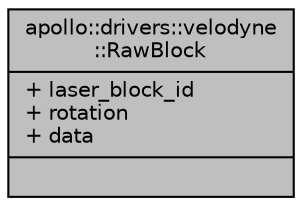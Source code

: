 digraph "apollo::drivers::velodyne::RawBlock"
{
  edge [fontname="Helvetica",fontsize="10",labelfontname="Helvetica",labelfontsize="10"];
  node [fontname="Helvetica",fontsize="10",shape=record];
  Node1 [label="{apollo::drivers::velodyne\l::RawBlock\n|+ laser_block_id\l+ rotation\l+ data\l|}",height=0.2,width=0.4,color="black", fillcolor="grey75", style="filled" fontcolor="black"];
}
